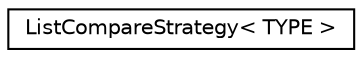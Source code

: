 digraph G
{
  edge [fontname="Helvetica",fontsize="10",labelfontname="Helvetica",labelfontsize="10"];
  node [fontname="Helvetica",fontsize="10",shape=record];
  rankdir="LR";
  Node1 [label="ListCompareStrategy\< TYPE \>",height=0.2,width=0.4,color="black", fillcolor="white", style="filled",URL="$class_list_compare_strategy.html"];
}
